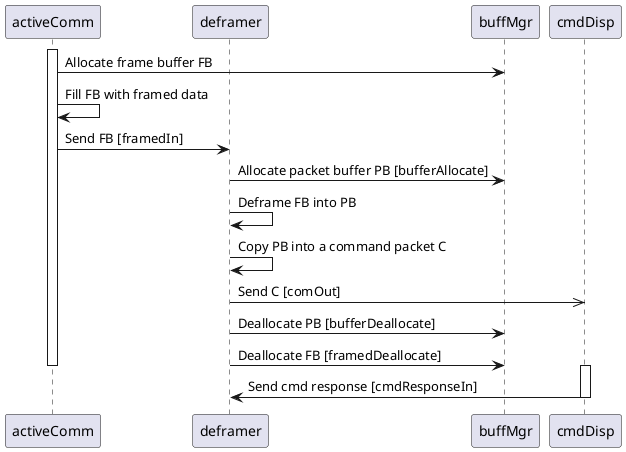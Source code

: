 @startuml

participant activeComm order 1
participant deframer order 2
participant buffMgr order 3
participant cmdDisp order 4

activate activeComm

activeComm -> buffMgr: Allocate frame buffer FB
activeComm -> activeComm: Fill FB with framed data
activeComm -> deframer: Send FB [framedIn]

deframer -> buffMgr: Allocate packet buffer PB [bufferAllocate]
deframer -> deframer: Deframe FB into PB
deframer -> deframer: Copy PB into a command packet C
deframer ->> cmdDisp: Send C [comOut]
deframer -> buffMgr: Deallocate PB [bufferDeallocate]
deframer -> buffMgr: Deallocate FB [framedDeallocate]

deactivate activeComm

activate cmdDisp
cmdDisp -> deframer: Send cmd response [cmdResponseIn]
deactivate cmdDisp

@enduml
